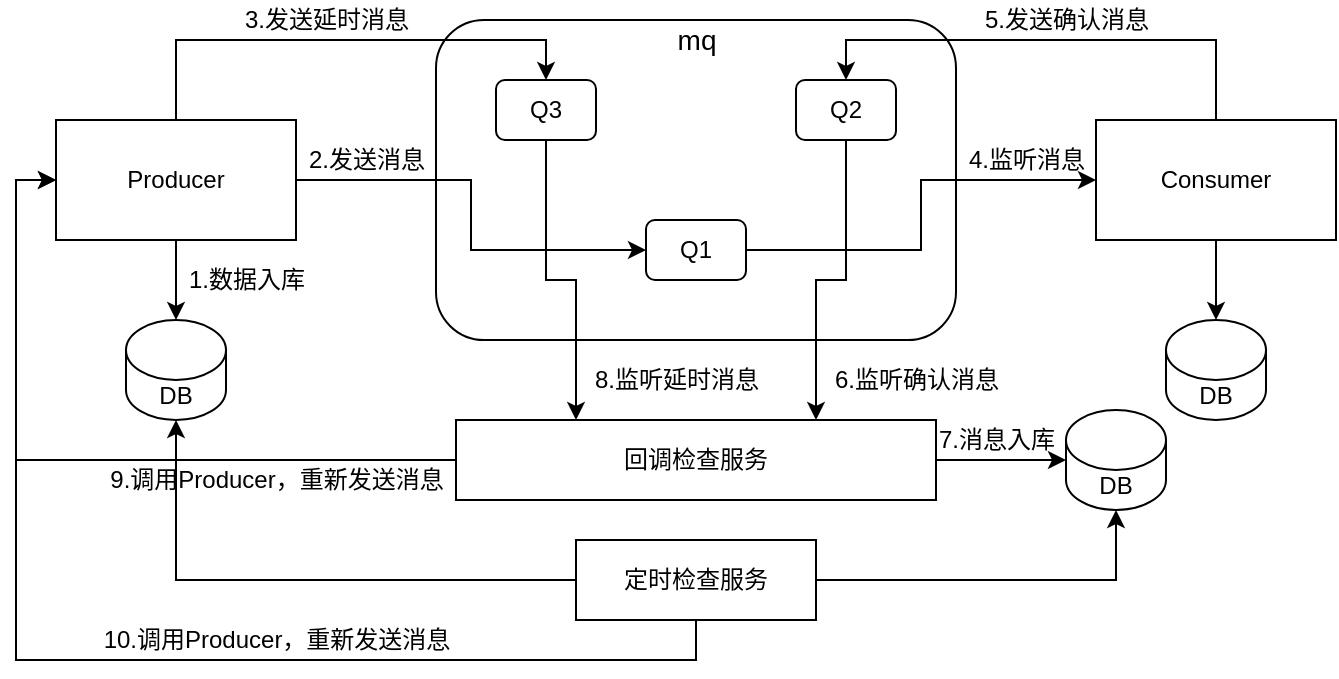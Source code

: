<mxfile version="14.8.0" type="github">
  <diagram id="ALiVe3Anc-BEjCZCLvTl" name="第 1 页">
    <mxGraphModel dx="753" dy="474" grid="1" gridSize="10" guides="1" tooltips="1" connect="1" arrows="1" fold="1" page="1" pageScale="1" pageWidth="827" pageHeight="1169" math="0" shadow="0">
      <root>
        <mxCell id="0" />
        <mxCell id="1" parent="0" />
        <mxCell id="Uk0rPxLy00tEzD8gPeDS-1" value="" style="rounded=1;whiteSpace=wrap;html=1;" parent="1" vertex="1">
          <mxGeometry x="230" y="120" width="260" height="160" as="geometry" />
        </mxCell>
        <mxCell id="Uk0rPxLy00tEzD8gPeDS-14" style="edgeStyle=orthogonalEdgeStyle;rounded=0;orthogonalLoop=1;jettySize=auto;html=1;exitX=0.5;exitY=1;exitDx=0;exitDy=0;entryX=0.5;entryY=0;entryDx=0;entryDy=0;entryPerimeter=0;" parent="1" source="Uk0rPxLy00tEzD8gPeDS-2" target="Uk0rPxLy00tEzD8gPeDS-11" edge="1">
          <mxGeometry relative="1" as="geometry" />
        </mxCell>
        <mxCell id="Uk0rPxLy00tEzD8gPeDS-17" style="edgeStyle=orthogonalEdgeStyle;rounded=0;orthogonalLoop=1;jettySize=auto;html=1;entryX=0;entryY=0.5;entryDx=0;entryDy=0;" parent="1" source="Uk0rPxLy00tEzD8gPeDS-2" target="Uk0rPxLy00tEzD8gPeDS-4" edge="1">
          <mxGeometry relative="1" as="geometry" />
        </mxCell>
        <mxCell id="Uk0rPxLy00tEzD8gPeDS-22" style="edgeStyle=orthogonalEdgeStyle;rounded=0;orthogonalLoop=1;jettySize=auto;html=1;exitX=0.5;exitY=0;exitDx=0;exitDy=0;entryX=0.5;entryY=0;entryDx=0;entryDy=0;" parent="1" source="Uk0rPxLy00tEzD8gPeDS-2" target="Uk0rPxLy00tEzD8gPeDS-3" edge="1">
          <mxGeometry relative="1" as="geometry" />
        </mxCell>
        <mxCell id="Uk0rPxLy00tEzD8gPeDS-2" value="Producer" style="rounded=0;whiteSpace=wrap;html=1;" parent="1" vertex="1">
          <mxGeometry x="40" y="170" width="120" height="60" as="geometry" />
        </mxCell>
        <mxCell id="Uk0rPxLy00tEzD8gPeDS-23" style="edgeStyle=orthogonalEdgeStyle;rounded=0;orthogonalLoop=1;jettySize=auto;html=1;exitX=0.5;exitY=1;exitDx=0;exitDy=0;entryX=0.25;entryY=0;entryDx=0;entryDy=0;" parent="1" source="Uk0rPxLy00tEzD8gPeDS-3" target="Uk0rPxLy00tEzD8gPeDS-10" edge="1">
          <mxGeometry relative="1" as="geometry" />
        </mxCell>
        <mxCell id="Uk0rPxLy00tEzD8gPeDS-3" value="Q3" style="rounded=1;whiteSpace=wrap;html=1;" parent="1" vertex="1">
          <mxGeometry x="260" y="150" width="50" height="30" as="geometry" />
        </mxCell>
        <mxCell id="Uk0rPxLy00tEzD8gPeDS-18" style="edgeStyle=orthogonalEdgeStyle;rounded=0;orthogonalLoop=1;jettySize=auto;html=1;exitX=1;exitY=0.5;exitDx=0;exitDy=0;entryX=0;entryY=0.5;entryDx=0;entryDy=0;" parent="1" source="Uk0rPxLy00tEzD8gPeDS-4" target="Uk0rPxLy00tEzD8gPeDS-8" edge="1">
          <mxGeometry relative="1" as="geometry" />
        </mxCell>
        <mxCell id="Uk0rPxLy00tEzD8gPeDS-4" value="Q1" style="rounded=1;whiteSpace=wrap;html=1;" parent="1" vertex="1">
          <mxGeometry x="335" y="220" width="50" height="30" as="geometry" />
        </mxCell>
        <mxCell id="Uk0rPxLy00tEzD8gPeDS-24" style="edgeStyle=orthogonalEdgeStyle;rounded=0;orthogonalLoop=1;jettySize=auto;html=1;exitX=0.5;exitY=1;exitDx=0;exitDy=0;entryX=0.75;entryY=0;entryDx=0;entryDy=0;" parent="1" source="Uk0rPxLy00tEzD8gPeDS-5" target="Uk0rPxLy00tEzD8gPeDS-10" edge="1">
          <mxGeometry relative="1" as="geometry" />
        </mxCell>
        <mxCell id="Uk0rPxLy00tEzD8gPeDS-5" value="Q2" style="rounded=1;whiteSpace=wrap;html=1;" parent="1" vertex="1">
          <mxGeometry x="410" y="150" width="50" height="30" as="geometry" />
        </mxCell>
        <mxCell id="Uk0rPxLy00tEzD8gPeDS-6" value="&lt;font style=&quot;font-size: 14px&quot;&gt;mq&lt;/font&gt;" style="text;html=1;resizable=0;autosize=1;align=center;verticalAlign=middle;points=[];fillColor=none;strokeColor=none;rounded=0;" parent="1" vertex="1">
          <mxGeometry x="345" y="120" width="30" height="20" as="geometry" />
        </mxCell>
        <mxCell id="Uk0rPxLy00tEzD8gPeDS-15" style="edgeStyle=orthogonalEdgeStyle;rounded=0;orthogonalLoop=1;jettySize=auto;html=1;exitX=0.5;exitY=1;exitDx=0;exitDy=0;entryX=0.5;entryY=0;entryDx=0;entryDy=0;entryPerimeter=0;" parent="1" source="Uk0rPxLy00tEzD8gPeDS-8" target="Uk0rPxLy00tEzD8gPeDS-13" edge="1">
          <mxGeometry relative="1" as="geometry" />
        </mxCell>
        <mxCell id="Uk0rPxLy00tEzD8gPeDS-21" style="edgeStyle=orthogonalEdgeStyle;rounded=0;orthogonalLoop=1;jettySize=auto;html=1;exitX=0.5;exitY=0;exitDx=0;exitDy=0;entryX=0.5;entryY=0;entryDx=0;entryDy=0;" parent="1" source="Uk0rPxLy00tEzD8gPeDS-8" target="Uk0rPxLy00tEzD8gPeDS-5" edge="1">
          <mxGeometry relative="1" as="geometry" />
        </mxCell>
        <mxCell id="Uk0rPxLy00tEzD8gPeDS-8" value="Consumer" style="rounded=0;whiteSpace=wrap;html=1;" parent="1" vertex="1">
          <mxGeometry x="560" y="170" width="120" height="60" as="geometry" />
        </mxCell>
        <mxCell id="Uk0rPxLy00tEzD8gPeDS-27" style="edgeStyle=orthogonalEdgeStyle;rounded=0;orthogonalLoop=1;jettySize=auto;html=1;exitX=1;exitY=0.5;exitDx=0;exitDy=0;entryX=0.5;entryY=1;entryDx=0;entryDy=0;entryPerimeter=0;" parent="1" source="Uk0rPxLy00tEzD8gPeDS-9" target="Uk0rPxLy00tEzD8gPeDS-12" edge="1">
          <mxGeometry relative="1" as="geometry" />
        </mxCell>
        <mxCell id="Uk0rPxLy00tEzD8gPeDS-28" style="edgeStyle=orthogonalEdgeStyle;rounded=0;orthogonalLoop=1;jettySize=auto;html=1;exitX=0;exitY=0.5;exitDx=0;exitDy=0;entryX=0.5;entryY=1;entryDx=0;entryDy=0;entryPerimeter=0;" parent="1" source="Uk0rPxLy00tEzD8gPeDS-9" target="Uk0rPxLy00tEzD8gPeDS-11" edge="1">
          <mxGeometry relative="1" as="geometry" />
        </mxCell>
        <mxCell id="Uk0rPxLy00tEzD8gPeDS-29" style="edgeStyle=orthogonalEdgeStyle;rounded=0;orthogonalLoop=1;jettySize=auto;html=1;exitX=0.5;exitY=1;exitDx=0;exitDy=0;entryX=0;entryY=0.5;entryDx=0;entryDy=0;" parent="1" source="Uk0rPxLy00tEzD8gPeDS-9" target="Uk0rPxLy00tEzD8gPeDS-2" edge="1">
          <mxGeometry relative="1" as="geometry" />
        </mxCell>
        <mxCell id="Uk0rPxLy00tEzD8gPeDS-9" value="定时检查服务" style="rounded=0;whiteSpace=wrap;html=1;" parent="1" vertex="1">
          <mxGeometry x="300" y="380" width="120" height="40" as="geometry" />
        </mxCell>
        <mxCell id="Uk0rPxLy00tEzD8gPeDS-16" style="edgeStyle=orthogonalEdgeStyle;rounded=0;orthogonalLoop=1;jettySize=auto;html=1;exitX=1;exitY=0.5;exitDx=0;exitDy=0;entryX=0;entryY=0.5;entryDx=0;entryDy=0;entryPerimeter=0;" parent="1" source="Uk0rPxLy00tEzD8gPeDS-10" target="Uk0rPxLy00tEzD8gPeDS-12" edge="1">
          <mxGeometry relative="1" as="geometry" />
        </mxCell>
        <mxCell id="Uk0rPxLy00tEzD8gPeDS-25" style="edgeStyle=orthogonalEdgeStyle;rounded=0;orthogonalLoop=1;jettySize=auto;html=1;exitX=0;exitY=0.5;exitDx=0;exitDy=0;entryX=0;entryY=0.5;entryDx=0;entryDy=0;" parent="1" source="Uk0rPxLy00tEzD8gPeDS-10" target="Uk0rPxLy00tEzD8gPeDS-2" edge="1">
          <mxGeometry relative="1" as="geometry" />
        </mxCell>
        <mxCell id="Uk0rPxLy00tEzD8gPeDS-10" value="回调检查服务" style="rounded=0;whiteSpace=wrap;html=1;" parent="1" vertex="1">
          <mxGeometry x="240" y="320" width="240" height="40" as="geometry" />
        </mxCell>
        <mxCell id="Uk0rPxLy00tEzD8gPeDS-11" value="DB" style="shape=cylinder3;whiteSpace=wrap;html=1;boundedLbl=1;backgroundOutline=1;size=15;" parent="1" vertex="1">
          <mxGeometry x="75" y="270" width="50" height="50" as="geometry" />
        </mxCell>
        <mxCell id="Uk0rPxLy00tEzD8gPeDS-12" value="DB" style="shape=cylinder3;whiteSpace=wrap;html=1;boundedLbl=1;backgroundOutline=1;size=15;" parent="1" vertex="1">
          <mxGeometry x="545" y="315" width="50" height="50" as="geometry" />
        </mxCell>
        <mxCell id="Uk0rPxLy00tEzD8gPeDS-13" value="DB" style="shape=cylinder3;whiteSpace=wrap;html=1;boundedLbl=1;backgroundOutline=1;size=15;" parent="1" vertex="1">
          <mxGeometry x="595" y="270" width="50" height="50" as="geometry" />
        </mxCell>
        <mxCell id="2sj4zkELoQbcuCiueost-1" value="1.数据入库" style="text;html=1;resizable=0;autosize=1;align=center;verticalAlign=middle;points=[];fillColor=none;strokeColor=none;rounded=0;" vertex="1" parent="1">
          <mxGeometry x="100" y="240" width="70" height="20" as="geometry" />
        </mxCell>
        <mxCell id="2sj4zkELoQbcuCiueost-2" value="2.发送消息" style="text;html=1;resizable=0;autosize=1;align=center;verticalAlign=middle;points=[];fillColor=none;strokeColor=none;rounded=0;" vertex="1" parent="1">
          <mxGeometry x="160" y="180" width="70" height="20" as="geometry" />
        </mxCell>
        <mxCell id="2sj4zkELoQbcuCiueost-3" value="3.发送延时消息" style="text;html=1;resizable=0;autosize=1;align=center;verticalAlign=middle;points=[];fillColor=none;strokeColor=none;rounded=0;" vertex="1" parent="1">
          <mxGeometry x="125" y="110" width="100" height="20" as="geometry" />
        </mxCell>
        <mxCell id="2sj4zkELoQbcuCiueost-4" value="4.监听消息" style="text;html=1;resizable=0;autosize=1;align=center;verticalAlign=middle;points=[];fillColor=none;strokeColor=none;rounded=0;" vertex="1" parent="1">
          <mxGeometry x="490" y="180" width="70" height="20" as="geometry" />
        </mxCell>
        <mxCell id="2sj4zkELoQbcuCiueost-6" value="5.发送确认消息" style="text;html=1;resizable=0;autosize=1;align=center;verticalAlign=middle;points=[];fillColor=none;strokeColor=none;rounded=0;" vertex="1" parent="1">
          <mxGeometry x="495" y="110" width="100" height="20" as="geometry" />
        </mxCell>
        <mxCell id="2sj4zkELoQbcuCiueost-7" value="6.监听确认消息" style="text;html=1;resizable=0;autosize=1;align=center;verticalAlign=middle;points=[];fillColor=none;strokeColor=none;rounded=0;" vertex="1" parent="1">
          <mxGeometry x="420" y="290" width="100" height="20" as="geometry" />
        </mxCell>
        <mxCell id="2sj4zkELoQbcuCiueost-8" value="7.消息入库" style="text;html=1;align=center;verticalAlign=middle;resizable=0;points=[];autosize=1;strokeColor=none;" vertex="1" parent="1">
          <mxGeometry x="475" y="320" width="70" height="20" as="geometry" />
        </mxCell>
        <mxCell id="2sj4zkELoQbcuCiueost-9" value="8.监听延时消息" style="text;html=1;resizable=0;autosize=1;align=center;verticalAlign=middle;points=[];fillColor=none;strokeColor=none;rounded=0;" vertex="1" parent="1">
          <mxGeometry x="300" y="290" width="100" height="20" as="geometry" />
        </mxCell>
        <mxCell id="2sj4zkELoQbcuCiueost-10" value="9.调用Producer，重新发送消息" style="text;html=1;align=center;verticalAlign=middle;resizable=0;points=[];autosize=1;strokeColor=none;" vertex="1" parent="1">
          <mxGeometry x="60" y="340" width="180" height="20" as="geometry" />
        </mxCell>
        <mxCell id="2sj4zkELoQbcuCiueost-11" value="10.调用Producer，重新发送消息" style="text;html=1;align=center;verticalAlign=middle;resizable=0;points=[];autosize=1;strokeColor=none;" vertex="1" parent="1">
          <mxGeometry x="55" y="420" width="190" height="20" as="geometry" />
        </mxCell>
      </root>
    </mxGraphModel>
  </diagram>
</mxfile>
